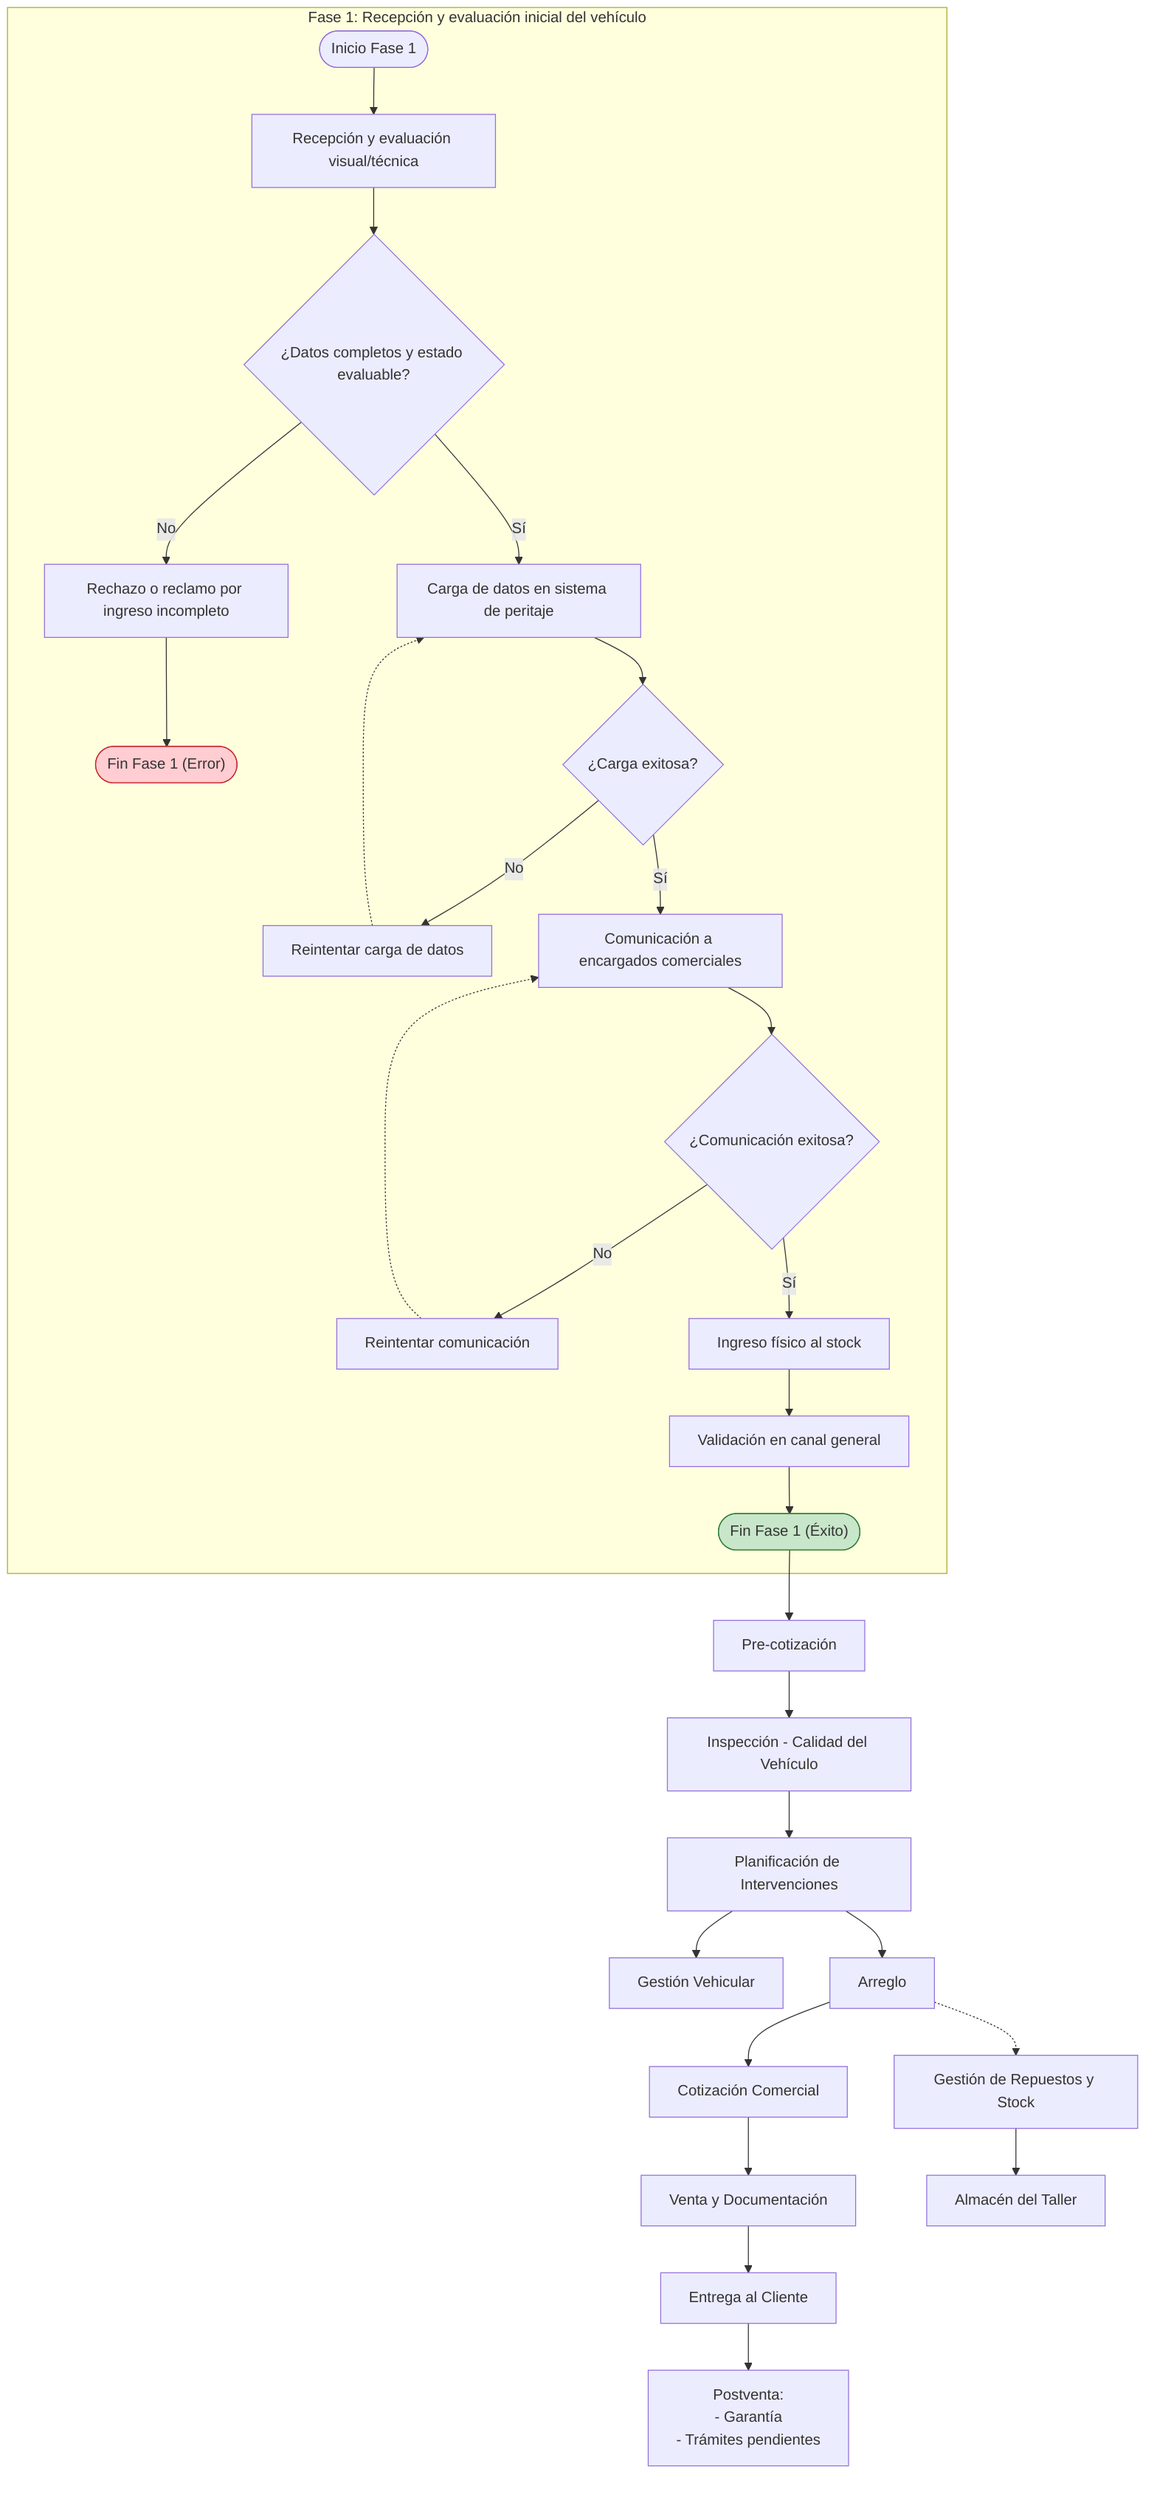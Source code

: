 flowchart TD
  %% Estilos
  classDef fin_exito fill:#c8e6c9,stroke:#2e7d32;
  classDef fin_error fill:#ffcdd2,stroke:#c62828;

  %% Fase 1: Recepción y evaluación inicial del vehículo
  subgraph F1["Fase 1: Recepción y evaluación inicial del vehículo"]
    F1_Start(["Inicio Fase 1"])
    F1_Start --> F1_Eval["Recepción y evaluación visual/técnica"]
    F1_Eval --> F1_DatosOK{"¿Datos completos y estado evaluable?"}

    F1_DatosOK -- No --> F1_Rechazo["Rechazo o reclamo por ingreso incompleto"]
    F1_Rechazo --> F1_FinErr(["Fin Fase 1 (Error)"])
    class F1_FinErr fin_error

    F1_DatosOK -- Sí --> F1_Carga["Carga de datos en sistema de peritaje"]
    F1_Carga --> F1_CargaOK{"¿Carga exitosa?"}

    F1_CargaOK -- No --> F1_RetryCarga["Reintentar carga de datos"]
    F1_RetryCarga -.-> F1_Carga

    F1_CargaOK -- Sí --> F1_Com["Comunicación a encargados comerciales"]
    F1_Com --> F1_ComOK{"¿Comunicación exitosa?"}

    F1_ComOK -- No --> F1_RetryCom["Reintentar comunicación"]
    F1_RetryCom -.-> F1_Com

    F1_ComOK -- Sí --> F1_Ingreso["Ingreso físico al stock"]
    F1_Ingreso --> F1_Valid["Validación en canal general"]
    F1_Valid --> F1_FinSuc(["Fin Fase 1 (Éxito)"])
    class F1_FinSuc fin_exito
  end

  %% Conexión al mapa de procesos general
  F1_FinSuc --> PRE["Pre-cotización"]
  PRE --> CAL1["Inspección - Calidad del Vehículo"]
  CAL1 --> PLAN["Planificación de Intervenciones"]
  PLAN --> GEST["Gestión Vehicular"]
  PLAN --> TALLER["Arreglo"]
  TALLER --> COT["Cotización Comercial"]
  COT --> VTA["Venta y Documentación"]
  VTA --> ENT["Entrega al Cliente"]
  ENT --> POSV["Postventa:<br/>- Garantía<br/>- Trámites pendientes"]

  %% Procesos de soporte
  TALLER -.-> REP["Gestión de Repuestos y Stock"]
  REP --> ALM["Almacén del Taller"]